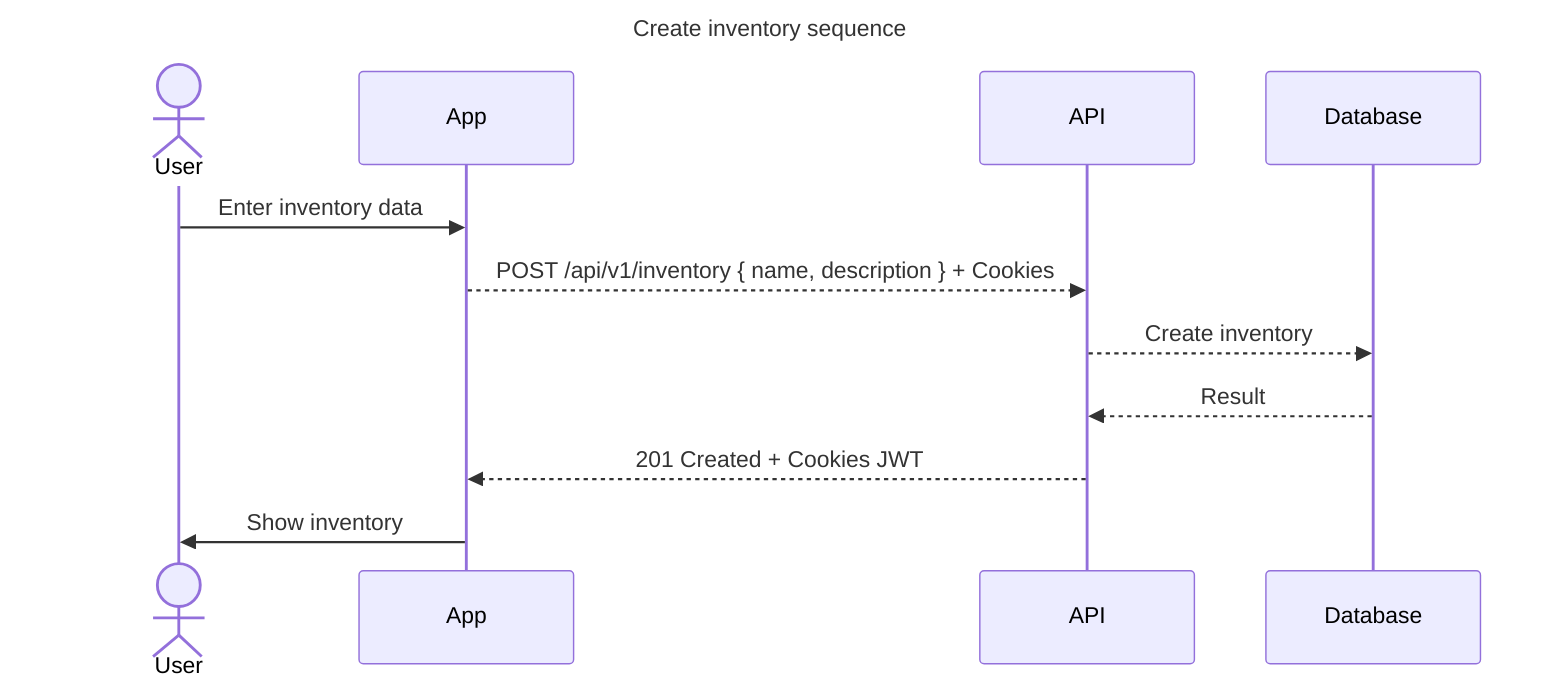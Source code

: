 ---
title: Create inventory sequence
---

sequenceDiagram
  actor user as User
  participant app as App
  participant api as API
  participant db as Database

  user->>app: Enter inventory data
  app-->>api: POST /api/v1/inventory { name, description } + Cookies
  api-->>db: Create inventory
  db-->>api: Result
  api-->>app: 201 Created + Cookies JWT
  app->>user: Show inventory